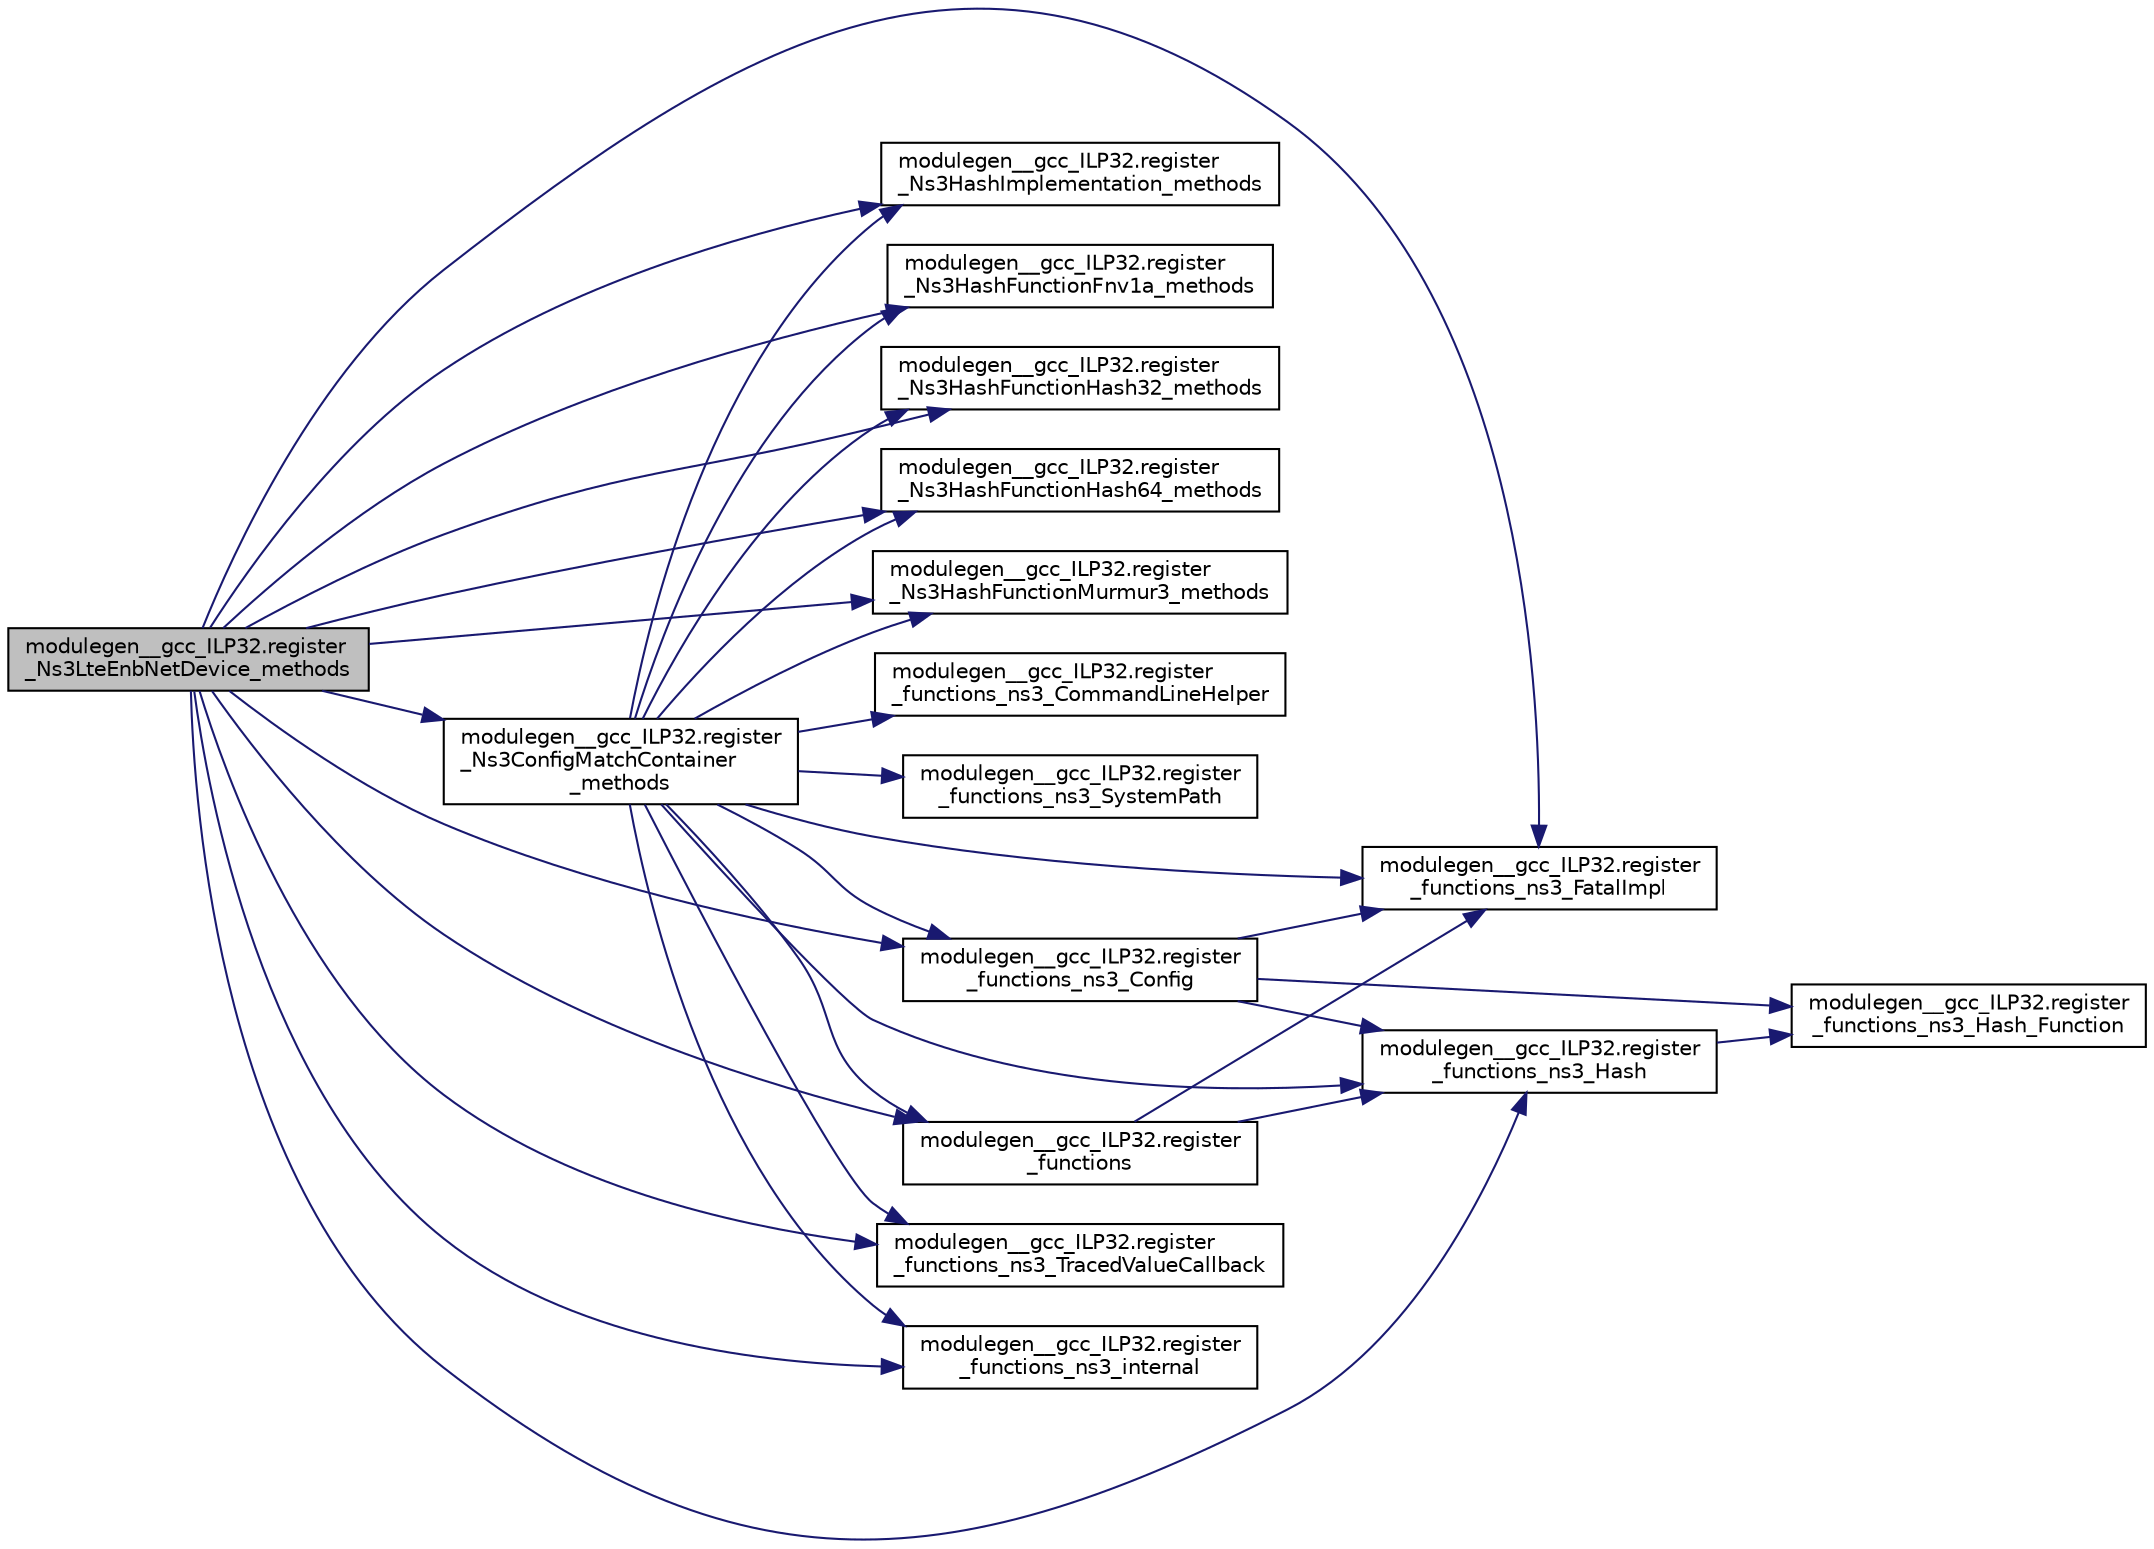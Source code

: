 digraph "modulegen__gcc_ILP32.register_Ns3LteEnbNetDevice_methods"
{
  edge [fontname="Helvetica",fontsize="10",labelfontname="Helvetica",labelfontsize="10"];
  node [fontname="Helvetica",fontsize="10",shape=record];
  rankdir="LR";
  Node1 [label="modulegen__gcc_ILP32.register\l_Ns3LteEnbNetDevice_methods",height=0.2,width=0.4,color="black", fillcolor="grey75", style="filled", fontcolor="black"];
  Node1 -> Node2 [color="midnightblue",fontsize="10",style="solid"];
  Node2 [label="modulegen__gcc_ILP32.register\l_Ns3ConfigMatchContainer\l_methods",height=0.2,width=0.4,color="black", fillcolor="white", style="filled",URL="$d5/d79/namespacemodulegen____gcc__ILP32.html#ad6fa2c0ff286dddc4ba43e52db3acfb7"];
  Node2 -> Node3 [color="midnightblue",fontsize="10",style="solid"];
  Node3 [label="modulegen__gcc_ILP32.register\l_Ns3HashImplementation_methods",height=0.2,width=0.4,color="black", fillcolor="white", style="filled",URL="$d5/d79/namespacemodulegen____gcc__ILP32.html#acbacaf626a5a437cc46ab734cfde3cb8"];
  Node2 -> Node4 [color="midnightblue",fontsize="10",style="solid"];
  Node4 [label="modulegen__gcc_ILP32.register\l_Ns3HashFunctionFnv1a_methods",height=0.2,width=0.4,color="black", fillcolor="white", style="filled",URL="$d5/d79/namespacemodulegen____gcc__ILP32.html#a8a8387218e2c3d882054e6b56a6a4b07"];
  Node2 -> Node5 [color="midnightblue",fontsize="10",style="solid"];
  Node5 [label="modulegen__gcc_ILP32.register\l_Ns3HashFunctionHash32_methods",height=0.2,width=0.4,color="black", fillcolor="white", style="filled",URL="$d5/d79/namespacemodulegen____gcc__ILP32.html#afac315fff05eebcf56ca0655484fb790"];
  Node2 -> Node6 [color="midnightblue",fontsize="10",style="solid"];
  Node6 [label="modulegen__gcc_ILP32.register\l_Ns3HashFunctionHash64_methods",height=0.2,width=0.4,color="black", fillcolor="white", style="filled",URL="$d5/d79/namespacemodulegen____gcc__ILP32.html#a5bb0479ce8e16c48c18c0b8db959d57b"];
  Node2 -> Node7 [color="midnightblue",fontsize="10",style="solid"];
  Node7 [label="modulegen__gcc_ILP32.register\l_Ns3HashFunctionMurmur3_methods",height=0.2,width=0.4,color="black", fillcolor="white", style="filled",URL="$d5/d79/namespacemodulegen____gcc__ILP32.html#aac40fb7a316e95e431da9cf4c6a3e3a0"];
  Node2 -> Node8 [color="midnightblue",fontsize="10",style="solid"];
  Node8 [label="modulegen__gcc_ILP32.register\l_functions",height=0.2,width=0.4,color="black", fillcolor="white", style="filled",URL="$d5/d79/namespacemodulegen____gcc__ILP32.html#a78223e19764a9a9c4a101c5cff0fe501"];
  Node8 -> Node9 [color="midnightblue",fontsize="10",style="solid"];
  Node9 [label="modulegen__gcc_ILP32.register\l_functions_ns3_FatalImpl",height=0.2,width=0.4,color="black", fillcolor="white", style="filled",URL="$d5/d79/namespacemodulegen____gcc__ILP32.html#afe103c28425c708bef38a8cb16badb60"];
  Node8 -> Node10 [color="midnightblue",fontsize="10",style="solid"];
  Node10 [label="modulegen__gcc_ILP32.register\l_functions_ns3_Hash",height=0.2,width=0.4,color="black", fillcolor="white", style="filled",URL="$d5/d79/namespacemodulegen____gcc__ILP32.html#a15bbba0d88ee02afb1f5d32d8a94ea14"];
  Node10 -> Node11 [color="midnightblue",fontsize="10",style="solid"];
  Node11 [label="modulegen__gcc_ILP32.register\l_functions_ns3_Hash_Function",height=0.2,width=0.4,color="black", fillcolor="white", style="filled",URL="$d5/d79/namespacemodulegen____gcc__ILP32.html#a0f9329a49ae57d68c45aee88be7a193f"];
  Node2 -> Node12 [color="midnightblue",fontsize="10",style="solid"];
  Node12 [label="modulegen__gcc_ILP32.register\l_functions_ns3_CommandLineHelper",height=0.2,width=0.4,color="black", fillcolor="white", style="filled",URL="$d5/d79/namespacemodulegen____gcc__ILP32.html#ab5719e6fb92da023bb95559c6b43fde7"];
  Node2 -> Node13 [color="midnightblue",fontsize="10",style="solid"];
  Node13 [label="modulegen__gcc_ILP32.register\l_functions_ns3_Config",height=0.2,width=0.4,color="black", fillcolor="white", style="filled",URL="$d5/d79/namespacemodulegen____gcc__ILP32.html#a7e21dff7d8b6f876a28bb6ed4e4e733d"];
  Node13 -> Node9 [color="midnightblue",fontsize="10",style="solid"];
  Node13 -> Node10 [color="midnightblue",fontsize="10",style="solid"];
  Node13 -> Node11 [color="midnightblue",fontsize="10",style="solid"];
  Node2 -> Node9 [color="midnightblue",fontsize="10",style="solid"];
  Node2 -> Node10 [color="midnightblue",fontsize="10",style="solid"];
  Node2 -> Node14 [color="midnightblue",fontsize="10",style="solid"];
  Node14 [label="modulegen__gcc_ILP32.register\l_functions_ns3_SystemPath",height=0.2,width=0.4,color="black", fillcolor="white", style="filled",URL="$d5/d79/namespacemodulegen____gcc__ILP32.html#aee8137e81507eeeb505860e85ba26040"];
  Node2 -> Node15 [color="midnightblue",fontsize="10",style="solid"];
  Node15 [label="modulegen__gcc_ILP32.register\l_functions_ns3_TracedValueCallback",height=0.2,width=0.4,color="black", fillcolor="white", style="filled",URL="$d5/d79/namespacemodulegen____gcc__ILP32.html#af7ef11aed69cbf420d75dc2f54dcef3d"];
  Node2 -> Node16 [color="midnightblue",fontsize="10",style="solid"];
  Node16 [label="modulegen__gcc_ILP32.register\l_functions_ns3_internal",height=0.2,width=0.4,color="black", fillcolor="white", style="filled",URL="$d5/d79/namespacemodulegen____gcc__ILP32.html#a38f99ffef038c5418d70aef09b99e58d"];
  Node1 -> Node3 [color="midnightblue",fontsize="10",style="solid"];
  Node1 -> Node4 [color="midnightblue",fontsize="10",style="solid"];
  Node1 -> Node5 [color="midnightblue",fontsize="10",style="solid"];
  Node1 -> Node6 [color="midnightblue",fontsize="10",style="solid"];
  Node1 -> Node7 [color="midnightblue",fontsize="10",style="solid"];
  Node1 -> Node8 [color="midnightblue",fontsize="10",style="solid"];
  Node1 -> Node13 [color="midnightblue",fontsize="10",style="solid"];
  Node1 -> Node9 [color="midnightblue",fontsize="10",style="solid"];
  Node1 -> Node10 [color="midnightblue",fontsize="10",style="solid"];
  Node1 -> Node15 [color="midnightblue",fontsize="10",style="solid"];
  Node1 -> Node16 [color="midnightblue",fontsize="10",style="solid"];
}
